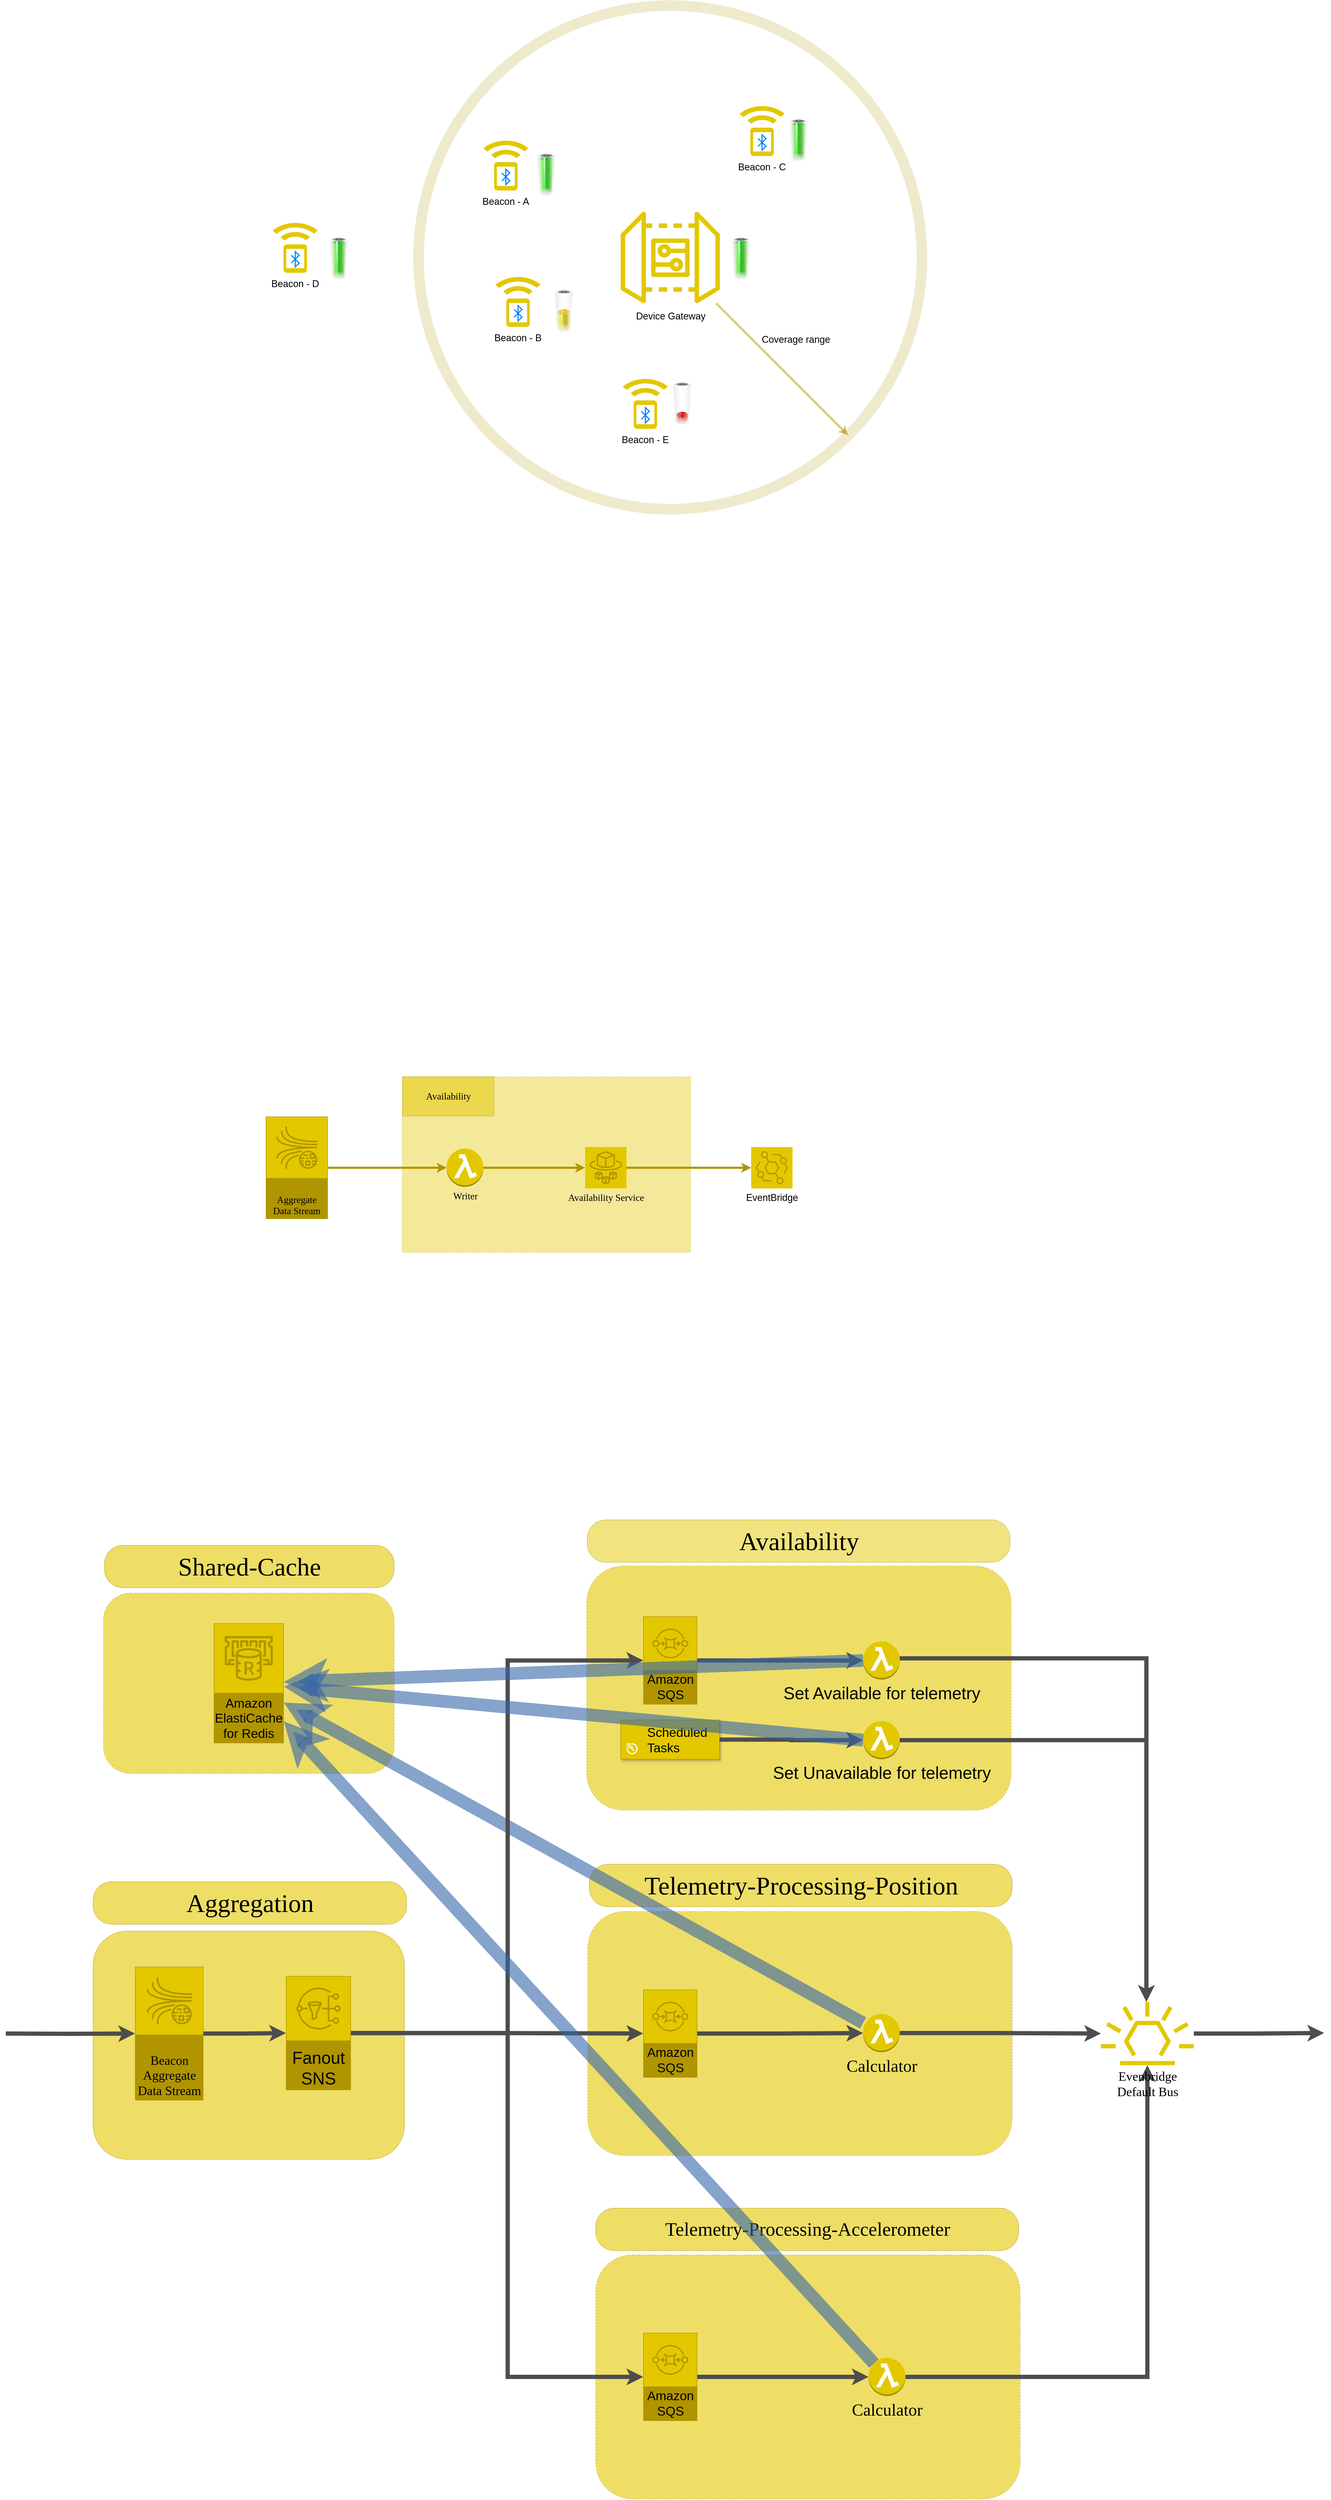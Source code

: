 <mxfile version="21.2.8" type="device">
  <diagram name="Page-1" id="3amLKMiNIkerllaun4_X">
    <mxGraphModel dx="4024" dy="6776" grid="0" gridSize="10" guides="1" tooltips="1" connect="1" arrows="1" fold="1" page="0" pageScale="1" pageWidth="827" pageHeight="1169" math="0" shadow="0">
      <root>
        <mxCell id="0" />
        <mxCell id="1" parent="0" />
        <mxCell id="H6MUFZ5RtAEz5xBZW3GO-19" value="" style="ellipse;whiteSpace=wrap;html=1;aspect=fixed;fillColor=none;strokeWidth=20;opacity=20;fontColor=#000000;strokeColor=#B09500;" parent="1" vertex="1">
          <mxGeometry x="2016" y="-2937.5" width="949" height="949" as="geometry" />
        </mxCell>
        <mxCell id="8Q4rBxFAuIVXhYAT0IOr-50" value="" style="whiteSpace=wrap;html=1;dashed=1;opacity=60;fontSize=24;fontFamily=Verdana;labelBackgroundColor=none;fontStyle=0;fillColor=#e3c800;strokeColor=#B09500;rounded=1;fontColor=#000000;" parent="1" vertex="1">
          <mxGeometry x="2350" y="1301.005" width="800" height="460" as="geometry" />
        </mxCell>
        <mxCell id="8Q4rBxFAuIVXhYAT0IOr-58" value="" style="group" parent="1" vertex="1" connectable="0">
          <mxGeometry x="1422" y="-36" width="548" height="430" as="geometry" />
        </mxCell>
        <mxCell id="8Q4rBxFAuIVXhYAT0IOr-3" value="" style="whiteSpace=wrap;html=1;dashed=1;fillColor=#e3c800;opacity=60;fontSize=24;fontFamily=Verdana;labelBackgroundColor=none;strokeColor=#B09500;fontStyle=0;rounded=1;fontColor=#000000;" parent="8Q4rBxFAuIVXhYAT0IOr-58" vertex="1">
          <mxGeometry y="90" width="548" height="340" as="geometry" />
        </mxCell>
        <mxCell id="8Q4rBxFAuIVXhYAT0IOr-4" value="Amazon ElastiCache for Redis" style="outlineConnect=0;strokeColor=#B09500;fillColor=#e3c800;dashed=0;verticalLabelPosition=middle;verticalAlign=bottom;align=center;html=1;whiteSpace=wrap;fontSize=24;fontStyle=0;spacing=3;shape=mxgraph.aws4.productIcon;prIcon=mxgraph.aws4.elasticache_for_redis;rounded=1;fontColor=#000000;" parent="8Q4rBxFAuIVXhYAT0IOr-58" vertex="1">
          <mxGeometry x="208" y="147" width="132" height="226" as="geometry" />
        </mxCell>
        <mxCell id="8Q4rBxFAuIVXhYAT0IOr-6" value="Shared-Cache" style="text;html=1;fontSize=48;fontStyle=0;verticalAlign=middle;align=center;labelBackgroundColor=none;opacity=60;fontFamily=Verdana;rounded=1;arcSize=44;fillColor=#e3c800;fontColor=#000000;strokeColor=#B09500;" parent="8Q4rBxFAuIVXhYAT0IOr-58" vertex="1">
          <mxGeometry x="2" width="546" height="80" as="geometry" />
        </mxCell>
        <mxCell id="8Q4rBxFAuIVXhYAT0IOr-9" value="" style="whiteSpace=wrap;html=1;dashed=1;opacity=60;fontSize=24;fontFamily=Verdana;labelBackgroundColor=none;fontStyle=0;fillColor=#e3c800;strokeColor=#B09500;rounded=1;fontColor=#000000;container=0;" parent="1" vertex="1">
          <mxGeometry x="2333" y="3.005" width="800" height="460" as="geometry" />
        </mxCell>
        <mxCell id="8Q4rBxFAuIVXhYAT0IOr-10" value="Availability" style="text;html=1;fontSize=48;fontStyle=0;verticalAlign=middle;align=center;labelBackgroundColor=none;opacity=50;fontFamily=Verdana;rounded=1;arcSize=44;fillColor=#e3c800;fontColor=#000000;strokeColor=#B09500;container=0;" parent="1" vertex="1">
          <mxGeometry x="2334" y="-83.995" width="797" height="80" as="geometry" />
        </mxCell>
        <mxCell id="8Q4rBxFAuIVXhYAT0IOr-43" value="" style="whiteSpace=wrap;html=1;dashed=1;opacity=60;fontSize=24;fontFamily=Verdana;labelBackgroundColor=none;fontStyle=0;fillColor=#e3c800;strokeColor=#B09500;rounded=1;fontColor=#000000;container=0;" parent="1" vertex="1">
          <mxGeometry x="2335" y="654.005" width="800" height="460" as="geometry" />
        </mxCell>
        <mxCell id="8Q4rBxFAuIVXhYAT0IOr-45" value="Telemetry-Processing-Position" style="text;html=1;fontSize=48;fontStyle=0;verticalAlign=middle;align=center;labelBackgroundColor=none;opacity=60;fontFamily=Verdana;rounded=1;arcSize=44;fillColor=#e3c800;fontColor=#000000;strokeColor=#B09500;container=0;" parent="1" vertex="1">
          <mxGeometry x="2338" y="565.005" width="797" height="80" as="geometry" />
        </mxCell>
        <mxCell id="8Q4rBxFAuIVXhYAT0IOr-49" value="" style="rounded=1;whiteSpace=wrap;html=1;fillColor=#e3c800;fontColor=#000000;strokeColor=#B09500;opacity=60;container=0;" parent="1" vertex="1">
          <mxGeometry x="1402.5" y="691.0" width="587" height="430" as="geometry" />
        </mxCell>
        <mxCell id="8Q4rBxFAuIVXhYAT0IOr-51" value="Aggregation" style="text;html=1;fontSize=48;fontStyle=0;verticalAlign=middle;align=center;labelBackgroundColor=none;opacity=60;fontFamily=Verdana;rounded=1;arcSize=44;fillColor=#e3c800;fontColor=#000000;strokeColor=#B09500;container=0;" parent="1" vertex="1">
          <mxGeometry x="1402.5" y="598" width="591" height="80" as="geometry" />
        </mxCell>
        <mxCell id="8Q4rBxFAuIVXhYAT0IOr-39" value="Telemetry-Processing-Accelerometer" style="text;html=1;fontSize=36;fontStyle=0;verticalAlign=middle;align=center;labelBackgroundColor=none;opacity=60;fontFamily=Verdana;rounded=1;arcSize=44;fillColor=#e3c800;fontColor=#000000;strokeColor=#B09500;" parent="1" vertex="1">
          <mxGeometry x="2350" y="1213.005" width="797" height="80" as="geometry" />
        </mxCell>
        <mxCell id="8Q4rBxFAuIVXhYAT0IOr-59" style="edgeStyle=orthogonalEdgeStyle;rounded=0;orthogonalLoop=1;jettySize=auto;html=1;fontSize=36;strokeColor=#4D4D4D;strokeWidth=8;" parent="1" source="8Q4rBxFAuIVXhYAT0IOr-44" target="8Q4rBxFAuIVXhYAT0IOr-17" edge="1">
          <mxGeometry relative="1" as="geometry" />
        </mxCell>
        <mxCell id="8Q4rBxFAuIVXhYAT0IOr-60" style="edgeStyle=orthogonalEdgeStyle;rounded=0;orthogonalLoop=1;jettySize=auto;html=1;fontSize=36;strokeColor=#4D4D4D;strokeWidth=8;" parent="1" source="8Q4rBxFAuIVXhYAT0IOr-37" target="8Q4rBxFAuIVXhYAT0IOr-17" edge="1">
          <mxGeometry relative="1" as="geometry" />
        </mxCell>
        <mxCell id="8Q4rBxFAuIVXhYAT0IOr-18" style="edgeStyle=orthogonalEdgeStyle;shape=connector;rounded=0;orthogonalLoop=1;jettySize=auto;html=1;labelBackgroundColor=default;fontFamily=Helvetica;fontSize=24;fontColor=#FFFFFF;startArrow=none;startFill=0;endArrow=classic;endFill=1;strokeColor=#4D4D4D;strokeWidth=8;fillColor=#e3c800;fontStyle=0" parent="1" source="8Q4rBxFAuIVXhYAT0IOr-12" target="8Q4rBxFAuIVXhYAT0IOr-17" edge="1">
          <mxGeometry relative="1" as="geometry">
            <Array as="points">
              <mxPoint x="3388" y="177" />
            </Array>
          </mxGeometry>
        </mxCell>
        <mxCell id="8Q4rBxFAuIVXhYAT0IOr-19" style="edgeStyle=orthogonalEdgeStyle;shape=connector;rounded=0;orthogonalLoop=1;jettySize=auto;html=1;labelBackgroundColor=default;fontFamily=Helvetica;fontSize=24;fontColor=#FFFFFF;startArrow=none;startFill=0;endArrow=classic;endFill=1;strokeColor=#4D4D4D;strokeWidth=8;fillColor=#e3c800;fontStyle=0" parent="1" source="8Q4rBxFAuIVXhYAT0IOr-15" target="8Q4rBxFAuIVXhYAT0IOr-17" edge="1">
          <mxGeometry relative="1" as="geometry">
            <Array as="points">
              <mxPoint x="3388" y="331" />
            </Array>
          </mxGeometry>
        </mxCell>
        <mxCell id="8Q4rBxFAuIVXhYAT0IOr-62" style="edgeStyle=orthogonalEdgeStyle;rounded=0;orthogonalLoop=1;jettySize=auto;html=1;fontSize=36;strokeColor=#4D4D4D;strokeWidth=8;" parent="1" source="8Q4rBxFAuIVXhYAT0IOr-1" target="8Q4rBxFAuIVXhYAT0IOr-47" edge="1">
          <mxGeometry relative="1" as="geometry" />
        </mxCell>
        <mxCell id="8Q4rBxFAuIVXhYAT0IOr-12" value="Set Available for telemetry" style="outlineConnect=0;dashed=0;verticalLabelPosition=bottom;verticalAlign=top;align=center;html=1;shape=mxgraph.aws3.lambda_function;fillColor=#e3c800;strokeColor=#B09500;fontColor=#000000;fontSize=32;fontStyle=0;rounded=0;container=0;" parent="1" vertex="1">
          <mxGeometry x="2854" y="145.005" width="69" height="72" as="geometry" />
        </mxCell>
        <mxCell id="8Q4rBxFAuIVXhYAT0IOr-13" value="" style="strokeColor=#B09500;shadow=1;strokeWidth=1;absoluteArcSize=1;arcSize=2;fillColor=#e3c800;fontColor=#000000;fontSize=24;fontStyle=0;container=0;" parent="1" vertex="1">
          <mxGeometry x="2397.5" y="293.125" width="186" height="74" as="geometry" />
        </mxCell>
        <mxCell id="8Q4rBxFAuIVXhYAT0IOr-15" value="Set Unavailable for telemetry" style="outlineConnect=0;dashed=0;verticalLabelPosition=bottom;verticalAlign=top;align=center;html=1;shape=mxgraph.aws3.lambda_function;fillColor=#e3c800;strokeColor=#B09500;fontColor=#000000;fontSize=32;fontStyle=0;rounded=0;container=0;" parent="1" vertex="1">
          <mxGeometry x="2854" y="295.125" width="69" height="72" as="geometry" />
        </mxCell>
        <mxCell id="8Q4rBxFAuIVXhYAT0IOr-16" style="edgeStyle=orthogonalEdgeStyle;html=1;labelBackgroundColor=#114B5F;strokeColor=#4D4D4D;fontColor=#FFFFFF;strokeWidth=8;rounded=0;fontSize=24;fontStyle=0;fillColor=#e3c800;" parent="1" source="8Q4rBxFAuIVXhYAT0IOr-13" target="8Q4rBxFAuIVXhYAT0IOr-15" edge="1">
          <mxGeometry relative="1" as="geometry" />
        </mxCell>
        <mxCell id="8Q4rBxFAuIVXhYAT0IOr-28" style="edgeStyle=orthogonalEdgeStyle;shape=connector;rounded=0;orthogonalLoop=1;jettySize=auto;html=1;labelBackgroundColor=default;fontFamily=Helvetica;fontSize=24;fontColor=#FFFFFF;startArrow=none;startFill=0;endArrow=classic;endFill=1;strokeColor=#4D4D4D;strokeWidth=8;fillColor=#e3c800;" parent="1" source="8Q4rBxFAuIVXhYAT0IOr-29" target="8Q4rBxFAuIVXhYAT0IOr-12" edge="1">
          <mxGeometry relative="1" as="geometry" />
        </mxCell>
        <mxCell id="8Q4rBxFAuIVXhYAT0IOr-29" value="Amazon SQS" style="outlineConnect=0;dashed=0;verticalLabelPosition=middle;verticalAlign=bottom;align=center;html=1;whiteSpace=wrap;fontSize=24;fontStyle=0;spacing=3;shape=mxgraph.aws4.productIcon;prIcon=mxgraph.aws4.sqs;fillColor=#e3c800;strokeColor=#B09500;rounded=0;fontColor=#000000;container=0;" parent="1" vertex="1">
          <mxGeometry x="2439.5" y="98.005" width="102" height="166" as="geometry" />
        </mxCell>
        <mxCell id="8Q4rBxFAuIVXhYAT0IOr-14" value="Scheduled&#xa;Tasks" style="dashed=0;connectable=0;html=1;fillColor=#e3c800;strokeColor=#B09500;shape=mxgraph.gcp2.scheduled_tasks;part=1;labelPosition=right;verticalLabelPosition=middle;align=left;verticalAlign=middle;spacingLeft=5;fontSize=24;fontColor=#000000;fontStyle=0;container=0;" parent="1" vertex="1">
          <mxGeometry x="2402.5" y="331.25" width="32" height="32" as="geometry">
            <mxPoint x="5" y="-16" as="offset" />
          </mxGeometry>
        </mxCell>
        <mxCell id="8Q4rBxFAuIVXhYAT0IOr-65" style="rounded=0;orthogonalLoop=1;jettySize=auto;html=1;strokeColor=#3666ab;strokeWidth=24;fontSize=48;fillColor=#dae8fc;opacity=60;" parent="1" source="8Q4rBxFAuIVXhYAT0IOr-44" target="8Q4rBxFAuIVXhYAT0IOr-4" edge="1">
          <mxGeometry relative="1" as="geometry" />
        </mxCell>
        <mxCell id="8Q4rBxFAuIVXhYAT0IOr-44" value="Calculator" style="outlineConnect=0;dashed=0;verticalLabelPosition=bottom;verticalAlign=top;align=center;html=1;shape=mxgraph.aws3.lambda_function;fontSize=32;fontFamily=Verdana;labelBackgroundColor=none;fontStyle=0;fillColor=#e3c800;strokeColor=#B09500;rounded=0;fontColor=#000000;container=0;" parent="1" vertex="1">
          <mxGeometry x="2854" y="847.135" width="69" height="72" as="geometry" />
        </mxCell>
        <mxCell id="8Q4rBxFAuIVXhYAT0IOr-47" value="Amazon SQS" style="outlineConnect=0;dashed=0;verticalLabelPosition=middle;verticalAlign=bottom;align=center;html=1;whiteSpace=wrap;fontSize=24;fontStyle=0;spacing=3;shape=mxgraph.aws4.productIcon;prIcon=mxgraph.aws4.sqs;fillColor=#e3c800;strokeColor=#B09500;rounded=0;fontColor=#000000;container=0;" parent="1" vertex="1">
          <mxGeometry x="2439.5" y="801.005" width="102" height="166" as="geometry" />
        </mxCell>
        <mxCell id="8Q4rBxFAuIVXhYAT0IOr-46" style="edgeStyle=orthogonalEdgeStyle;shape=connector;rounded=0;orthogonalLoop=1;jettySize=auto;html=1;labelBackgroundColor=default;fontFamily=Helvetica;fontSize=24;fontColor=#FFFFFF;startArrow=none;startFill=0;endArrow=classic;endFill=1;strokeColor=#4D4D4D;strokeWidth=8;fillColor=#e3c800;" parent="1" source="8Q4rBxFAuIVXhYAT0IOr-47" target="8Q4rBxFAuIVXhYAT0IOr-44" edge="1">
          <mxGeometry relative="1" as="geometry" />
        </mxCell>
        <mxCell id="8Q4rBxFAuIVXhYAT0IOr-36" value="Amazon SQS" style="outlineConnect=0;dashed=0;verticalLabelPosition=middle;verticalAlign=bottom;align=center;html=1;whiteSpace=wrap;fontSize=24;fontStyle=0;spacing=3;shape=mxgraph.aws4.productIcon;prIcon=mxgraph.aws4.sqs;fillColor=#e3c800;strokeColor=#B09500;rounded=0;fontColor=#000000;" parent="1" vertex="1">
          <mxGeometry x="2439.5" y="1448.005" width="102" height="166" as="geometry" />
        </mxCell>
        <mxCell id="8Q4rBxFAuIVXhYAT0IOr-37" value="Calculator" style="outlineConnect=0;dashed=0;verticalLabelPosition=bottom;verticalAlign=top;align=center;html=1;shape=mxgraph.aws3.lambda_function;fontSize=32;fontFamily=Verdana;labelBackgroundColor=none;fontStyle=0;fillColor=#e3c800;strokeColor=#B09500;rounded=0;fontColor=#000000;" parent="1" vertex="1">
          <mxGeometry x="2864.25" y="1495.005" width="69.5" height="72" as="geometry" />
        </mxCell>
        <mxCell id="8Q4rBxFAuIVXhYAT0IOr-38" value="" style="edgeStyle=orthogonalEdgeStyle;rounded=0;orthogonalLoop=1;jettySize=auto;html=1;fontSize=24;strokeWidth=8;fillColor=#e3c800;strokeColor=#4D4D4D;fontColor=#FFFFFF;fontStyle=0" parent="1" source="8Q4rBxFAuIVXhYAT0IOr-36" target="8Q4rBxFAuIVXhYAT0IOr-37" edge="1">
          <mxGeometry relative="1" as="geometry" />
        </mxCell>
        <mxCell id="8Q4rBxFAuIVXhYAT0IOr-63" style="edgeStyle=orthogonalEdgeStyle;rounded=0;orthogonalLoop=1;jettySize=auto;html=1;fontSize=36;strokeColor=#4D4D4D;strokeWidth=8;" parent="1" source="8Q4rBxFAuIVXhYAT0IOr-1" target="8Q4rBxFAuIVXhYAT0IOr-29" edge="1">
          <mxGeometry relative="1" as="geometry">
            <Array as="points">
              <mxPoint x="2184" y="884" />
              <mxPoint x="2184" y="181" />
            </Array>
          </mxGeometry>
        </mxCell>
        <mxCell id="8Q4rBxFAuIVXhYAT0IOr-64" style="edgeStyle=orthogonalEdgeStyle;rounded=0;orthogonalLoop=1;jettySize=auto;html=1;fontSize=36;strokeColor=#4D4D4D;strokeWidth=8;" parent="1" source="8Q4rBxFAuIVXhYAT0IOr-1" target="8Q4rBxFAuIVXhYAT0IOr-36" edge="1">
          <mxGeometry relative="1" as="geometry">
            <Array as="points">
              <mxPoint x="2184" y="884" />
              <mxPoint x="2184" y="1531" />
            </Array>
          </mxGeometry>
        </mxCell>
        <mxCell id="8Q4rBxFAuIVXhYAT0IOr-1" value="Fanout SNS" style="outlineConnect=0;dashed=0;verticalLabelPosition=middle;verticalAlign=bottom;align=center;html=1;whiteSpace=wrap;fontSize=32;fontStyle=0;spacing=3;shape=mxgraph.aws4.productIcon;prIcon=mxgraph.aws4.sns;fillColor=#e3c800;strokeColor=#B09500;rounded=0;fontColor=#000000;container=0;" parent="1" vertex="1">
          <mxGeometry x="1766" y="775.63" width="122.5" height="215" as="geometry" />
        </mxCell>
        <mxCell id="8Q4rBxFAuIVXhYAT0IOr-52" style="edgeStyle=orthogonalEdgeStyle;rounded=0;orthogonalLoop=1;jettySize=auto;html=1;strokeColor=#4D4D4D;strokeWidth=8;" parent="1" source="8Q4rBxFAuIVXhYAT0IOr-48" target="8Q4rBxFAuIVXhYAT0IOr-1" edge="1">
          <mxGeometry relative="1" as="geometry" />
        </mxCell>
        <mxCell id="8Q4rBxFAuIVXhYAT0IOr-48" value="&lt;br style=&quot;font-size: 24px;&quot;&gt;Beacon&lt;br style=&quot;font-size: 24px;&quot;&gt;Aggregate Data Stream" style="outlineConnect=0;fillColor=#e3c800;dashed=0;verticalLabelPosition=middle;verticalAlign=bottom;align=center;html=1;whiteSpace=wrap;fontSize=24;fontStyle=0;spacing=3;shape=mxgraph.aws4.productIcon;prIcon=mxgraph.aws4.kinesis_data_streams;fontFamily=Verdana;labelBackgroundColor=none;strokeColor=#B09500;fontColor=#000000;rounded=0;container=0;" parent="1" vertex="1">
          <mxGeometry x="1481.5" y="758.0" width="129" height="252" as="geometry" />
        </mxCell>
        <mxCell id="8Q4rBxFAuIVXhYAT0IOr-17" value="&lt;span style=&quot;font-size: 24px;&quot;&gt;Evenbridge&lt;br style=&quot;font-size: 24px;&quot;&gt;Default Bus&lt;br style=&quot;font-size: 24px;&quot;&gt;&lt;/span&gt;" style="sketch=0;outlineConnect=0;fontColor=#000000;fillColor=#e3c800;strokeColor=#B09500;dashed=0;verticalLabelPosition=bottom;verticalAlign=top;align=center;html=1;fontSize=24;fontStyle=0;aspect=fixed;pointerEvents=1;shape=mxgraph.aws4.eventbridge_default_event_bus_resource;rounded=1;fontFamily=Verdana;gradientDirection=north;container=0;" parent="1" vertex="1">
          <mxGeometry x="3302" y="824.33" width="175.67" height="119.36" as="geometry" />
        </mxCell>
        <mxCell id="8Q4rBxFAuIVXhYAT0IOr-66" style="rounded=0;orthogonalLoop=1;jettySize=auto;html=1;strokeColor=#3666ab;strokeWidth=24;fontSize=48;fillColor=#dae8fc;opacity=60;exitX=0;exitY=0.5;exitDx=0;exitDy=0;exitPerimeter=0;" parent="1" source="8Q4rBxFAuIVXhYAT0IOr-12" target="8Q4rBxFAuIVXhYAT0IOr-4" edge="1">
          <mxGeometry relative="1" as="geometry">
            <mxPoint x="2864" y="874.066" as="sourcePoint" />
            <mxPoint x="1772.0" y="270.48" as="targetPoint" />
          </mxGeometry>
        </mxCell>
        <mxCell id="8Q4rBxFAuIVXhYAT0IOr-67" style="rounded=0;orthogonalLoop=1;jettySize=auto;html=1;strokeColor=#3666ab;strokeWidth=24;fontSize=48;fillColor=#dae8fc;opacity=60;exitX=0;exitY=0.5;exitDx=0;exitDy=0;exitPerimeter=0;" parent="1" source="8Q4rBxFAuIVXhYAT0IOr-15" target="8Q4rBxFAuIVXhYAT0IOr-4" edge="1">
          <mxGeometry relative="1" as="geometry">
            <mxPoint x="2864" y="191.005" as="sourcePoint" />
            <mxPoint x="1782.0" y="280.48" as="targetPoint" />
          </mxGeometry>
        </mxCell>
        <mxCell id="8Q4rBxFAuIVXhYAT0IOr-68" style="rounded=0;orthogonalLoop=1;jettySize=auto;html=1;strokeColor=#3666ab;strokeWidth=24;fontSize=48;fillColor=#dae8fc;opacity=60;exitX=0.145;exitY=0.145;exitDx=0;exitDy=0;exitPerimeter=0;" parent="1" source="8Q4rBxFAuIVXhYAT0IOr-37" target="8Q4rBxFAuIVXhYAT0IOr-4" edge="1">
          <mxGeometry relative="1" as="geometry">
            <mxPoint x="2864" y="874.066" as="sourcePoint" />
            <mxPoint x="1772.0" y="270.48" as="targetPoint" />
          </mxGeometry>
        </mxCell>
        <mxCell id="8Q4rBxFAuIVXhYAT0IOr-69" style="edgeStyle=orthogonalEdgeStyle;rounded=0;orthogonalLoop=1;jettySize=auto;html=1;strokeColor=#4D4D4D;strokeWidth=8;" parent="1" target="8Q4rBxFAuIVXhYAT0IOr-48" edge="1">
          <mxGeometry relative="1" as="geometry">
            <mxPoint x="1238" y="884" as="sourcePoint" />
            <mxPoint x="1776" y="893.143" as="targetPoint" />
          </mxGeometry>
        </mxCell>
        <mxCell id="8Q4rBxFAuIVXhYAT0IOr-70" style="edgeStyle=orthogonalEdgeStyle;rounded=0;orthogonalLoop=1;jettySize=auto;html=1;strokeColor=#4D4D4D;strokeWidth=8;" parent="1" source="8Q4rBxFAuIVXhYAT0IOr-17" edge="1">
          <mxGeometry relative="1" as="geometry">
            <mxPoint x="3490" y="882.55" as="sourcePoint" />
            <mxPoint x="3723" y="883" as="targetPoint" />
          </mxGeometry>
        </mxCell>
        <mxCell id="H6MUFZ5RtAEz5xBZW3GO-1" value="" style="whiteSpace=wrap;html=1;dashed=1;fillColor=#e3c800;opacity=40;fontSize=18;fontFamily=Verdana;labelBackgroundColor=none;strokeColor=#B09500;fontStyle=0;fontColor=#000000;" parent="1" vertex="1">
          <mxGeometry x="1985" y="-919" width="544" height="331" as="geometry" />
        </mxCell>
        <mxCell id="H6MUFZ5RtAEz5xBZW3GO-2" style="edgeStyle=orthogonalEdgeStyle;rounded=0;orthogonalLoop=1;jettySize=auto;html=1;strokeWidth=4;strokeColor=#B09500;fillColor=#e3c800;" parent="1" source="H6MUFZ5RtAEz5xBZW3GO-3" target="H6MUFZ5RtAEz5xBZW3GO-6" edge="1">
          <mxGeometry relative="1" as="geometry" />
        </mxCell>
        <mxCell id="H6MUFZ5RtAEz5xBZW3GO-3" value="Aggregate Data Stream" style="outlineConnect=0;fillColor=#e3c800;dashed=0;verticalLabelPosition=middle;verticalAlign=bottom;align=center;html=1;whiteSpace=wrap;fontSize=18;fontStyle=0;spacing=3;shape=mxgraph.aws4.productIcon;prIcon=mxgraph.aws4.kinesis_data_streams;fontFamily=Verdana;labelBackgroundColor=none;strokeColor=#B09500;fontColor=#000000;" parent="1" vertex="1">
          <mxGeometry x="1728" y="-844" width="117" height="193" as="geometry" />
        </mxCell>
        <mxCell id="H6MUFZ5RtAEz5xBZW3GO-4" value="Availability" style="text;fillColor=#e3c800;html=1;fontSize=18;fontStyle=0;verticalAlign=middle;align=center;labelBackgroundColor=none;opacity=50;fontFamily=Verdana;strokeColor=#B09500;fontColor=#000000;" parent="1" vertex="1">
          <mxGeometry x="1986" y="-919" width="172" height="74" as="geometry" />
        </mxCell>
        <mxCell id="H6MUFZ5RtAEz5xBZW3GO-5" style="edgeStyle=orthogonalEdgeStyle;rounded=0;orthogonalLoop=1;jettySize=auto;html=1;labelBackgroundColor=none;startArrow=none;startFill=0;fontFamily=Verdana;fontSize=18;fillColor=#e3c800;fontColor=#CCCCCC;strokeColor=#B09500;strokeWidth=4;" parent="1" source="H6MUFZ5RtAEz5xBZW3GO-6" target="H6MUFZ5RtAEz5xBZW3GO-8" edge="1">
          <mxGeometry relative="1" as="geometry">
            <mxPoint x="2328" y="-746.857" as="targetPoint" />
          </mxGeometry>
        </mxCell>
        <mxCell id="H6MUFZ5RtAEz5xBZW3GO-6" value="Writer" style="outlineConnect=0;dashed=0;verticalLabelPosition=bottom;verticalAlign=top;align=center;html=1;shape=mxgraph.aws3.lambda_function;fillColor=#e3c800;fontSize=18;fontFamily=Verdana;labelBackgroundColor=none;strokeColor=#B09500;fontStyle=0;labelBorderColor=none;shadow=0;fontColor=#000000;" parent="1" vertex="1">
          <mxGeometry x="2069" y="-783.5" width="69" height="72" as="geometry" />
        </mxCell>
        <mxCell id="H6MUFZ5RtAEz5xBZW3GO-7" style="edgeStyle=orthogonalEdgeStyle;rounded=0;orthogonalLoop=1;jettySize=auto;html=1;strokeWidth=4;strokeColor=#B09500;fillColor=#e3c800;" parent="1" source="H6MUFZ5RtAEz5xBZW3GO-8" target="H6MUFZ5RtAEz5xBZW3GO-9" edge="1">
          <mxGeometry relative="1" as="geometry" />
        </mxCell>
        <mxCell id="H6MUFZ5RtAEz5xBZW3GO-8" value="Availability Service" style="outlineConnect=0;gradientDirection=north;fillColor=#e3c800;dashed=0;verticalLabelPosition=bottom;verticalAlign=top;align=center;html=1;fontSize=18;fontStyle=0;aspect=fixed;shape=mxgraph.aws4.resourceIcon;resIcon=mxgraph.aws4.fargate;fontFamily=Verdana;labelBackgroundColor=none;strokeColor=#B09500;fontColor=#000000;" parent="1" vertex="1">
          <mxGeometry x="2330" y="-786.5" width="78" height="78" as="geometry" />
        </mxCell>
        <mxCell id="H6MUFZ5RtAEz5xBZW3GO-9" value="&lt;font style=&quot;font-size: 18px;&quot;&gt;EventBridge&lt;/font&gt;" style="sketch=0;points=[[0,0,0],[0.25,0,0],[0.5,0,0],[0.75,0,0],[1,0,0],[0,1,0],[0.25,1,0],[0.5,1,0],[0.75,1,0],[1,1,0],[0,0.25,0],[0,0.5,0],[0,0.75,0],[1,0.25,0],[1,0.5,0],[1,0.75,0]];outlineConnect=0;fontColor=#000000;gradientDirection=north;fillColor=#e3c800;strokeColor=#B09500;dashed=0;verticalLabelPosition=bottom;verticalAlign=top;align=center;html=1;fontSize=12;fontStyle=0;aspect=fixed;shape=mxgraph.aws4.resourceIcon;resIcon=mxgraph.aws4.eventbridge;" parent="1" vertex="1">
          <mxGeometry x="2643" y="-786.5" width="78" height="78" as="geometry" />
        </mxCell>
        <mxCell id="H6MUFZ5RtAEz5xBZW3GO-20" value="Device Gateway" style="sketch=0;outlineConnect=0;fontColor=#000000;fillColor=#e3c800;strokeColor=#B09500;dashed=0;verticalLabelPosition=bottom;verticalAlign=top;align=center;html=1;fontSize=18;fontStyle=0;aspect=fixed;pointerEvents=1;shape=mxgraph.aws4.iot_device_gateway;" parent="1" vertex="1">
          <mxGeometry x="2397" y="-2556.5" width="187" height="187" as="geometry" />
        </mxCell>
        <mxCell id="H6MUFZ5RtAEz5xBZW3GO-30" value="" style="endArrow=classic;html=1;rounded=0;entryX=1;entryY=1;entryDx=0;entryDy=0;fillColor=#e3c800;strokeColor=#B09500;strokeWidth=4;opacity=50;" parent="1" source="H6MUFZ5RtAEz5xBZW3GO-20" target="H6MUFZ5RtAEz5xBZW3GO-19" edge="1">
          <mxGeometry width="50" height="50" relative="1" as="geometry">
            <mxPoint x="2296" y="-2351" as="sourcePoint" />
            <mxPoint x="2346" y="-2401" as="targetPoint" />
          </mxGeometry>
        </mxCell>
        <mxCell id="H6MUFZ5RtAEz5xBZW3GO-31" value="&lt;font color=&quot;#000000&quot; style=&quot;font-size: 18px;&quot;&gt;Coverage range&lt;/font&gt;" style="edgeLabel;html=1;align=center;verticalAlign=middle;resizable=0;points=[];labelBackgroundColor=none;" parent="H6MUFZ5RtAEz5xBZW3GO-30" vertex="1" connectable="0">
          <mxGeometry x="-0.221" y="-5" relative="1" as="geometry">
            <mxPoint x="57" y="-32" as="offset" />
          </mxGeometry>
        </mxCell>
        <mxCell id="H6MUFZ5RtAEz5xBZW3GO-38" value="" style="group" parent="1" vertex="1" connectable="0">
          <mxGeometry x="2128" y="-2683" width="169" height="130" as="geometry" />
        </mxCell>
        <mxCell id="H6MUFZ5RtAEz5xBZW3GO-18" value="" style="group" parent="H6MUFZ5RtAEz5xBZW3GO-38" vertex="1" connectable="0">
          <mxGeometry x="10" width="159" height="105" as="geometry" />
        </mxCell>
        <mxCell id="H6MUFZ5RtAEz5xBZW3GO-15" value="" style="sketch=0;dashed=0;connectable=0;html=1;fillColor=#e3c800;strokeColor=#B09500;shape=mxgraph.gcp2.beacon;part=1;fontColor=#000000;gradientColor=none;" parent="H6MUFZ5RtAEz5xBZW3GO-18" vertex="1">
          <mxGeometry width="85" height="94" as="geometry" />
        </mxCell>
        <mxCell id="H6MUFZ5RtAEz5xBZW3GO-17" value="" style="html=1;verticalLabelPosition=bottom;align=center;labelBackgroundColor=#ffffff;verticalAlign=top;strokeWidth=2;strokeColor=#0080F0;shadow=0;dashed=0;shape=mxgraph.ios7.icons.bluetooth;pointerEvents=1" parent="H6MUFZ5RtAEz5xBZW3GO-18" vertex="1">
          <mxGeometry x="35" y="54" width="15" height="28.8" as="geometry" />
        </mxCell>
        <mxCell id="H6MUFZ5RtAEz5xBZW3GO-63" value="" style="image;html=1;image=img/lib/clip_art/general/Battery_100_128x128.png" parent="H6MUFZ5RtAEz5xBZW3GO-18" vertex="1">
          <mxGeometry x="79" y="25" width="80" height="80" as="geometry" />
        </mxCell>
        <mxCell id="H6MUFZ5RtAEz5xBZW3GO-34" value="&lt;font color=&quot;#000000&quot;&gt;Beacon - A&lt;/font&gt;" style="text;html=1;strokeColor=none;fillColor=none;align=center;verticalAlign=middle;whiteSpace=wrap;rounded=0;fontSize=18;" parent="H6MUFZ5RtAEz5xBZW3GO-38" vertex="1">
          <mxGeometry y="100" width="105" height="30" as="geometry" />
        </mxCell>
        <mxCell id="H6MUFZ5RtAEz5xBZW3GO-41" value="" style="group" parent="1" vertex="1" connectable="0">
          <mxGeometry x="2151" y="-2426" width="179" height="130" as="geometry" />
        </mxCell>
        <mxCell id="H6MUFZ5RtAEz5xBZW3GO-42" value="" style="group" parent="H6MUFZ5RtAEz5xBZW3GO-41" vertex="1" connectable="0">
          <mxGeometry x="10" width="85" height="94" as="geometry" />
        </mxCell>
        <mxCell id="H6MUFZ5RtAEz5xBZW3GO-43" value="" style="sketch=0;dashed=0;connectable=0;html=1;fillColor=#e3c800;strokeColor=#B09500;shape=mxgraph.gcp2.beacon;part=1;fontColor=#000000;gradientColor=none;" parent="H6MUFZ5RtAEz5xBZW3GO-42" vertex="1">
          <mxGeometry width="85" height="94" as="geometry" />
        </mxCell>
        <mxCell id="H6MUFZ5RtAEz5xBZW3GO-44" value="" style="html=1;verticalLabelPosition=bottom;align=center;labelBackgroundColor=#ffffff;verticalAlign=top;strokeWidth=2;strokeColor=#0080F0;shadow=0;dashed=0;shape=mxgraph.ios7.icons.bluetooth;pointerEvents=1" parent="H6MUFZ5RtAEz5xBZW3GO-42" vertex="1">
          <mxGeometry x="35" y="54" width="15" height="28.8" as="geometry" />
        </mxCell>
        <mxCell id="H6MUFZ5RtAEz5xBZW3GO-45" value="&lt;font color=&quot;#000000&quot;&gt;Beacon - B&lt;/font&gt;" style="text;html=1;strokeColor=none;fillColor=none;align=center;verticalAlign=middle;whiteSpace=wrap;rounded=0;fontSize=18;" parent="H6MUFZ5RtAEz5xBZW3GO-41" vertex="1">
          <mxGeometry y="100" width="105" height="30" as="geometry" />
        </mxCell>
        <mxCell id="H6MUFZ5RtAEz5xBZW3GO-65" value="" style="image;html=1;image=img/lib/clip_art/general/Battery_50_128x128.png" parent="H6MUFZ5RtAEz5xBZW3GO-41" vertex="1">
          <mxGeometry x="99" y="25" width="80" height="80" as="geometry" />
        </mxCell>
        <mxCell id="H6MUFZ5RtAEz5xBZW3GO-46" value="" style="group" parent="1" vertex="1" connectable="0">
          <mxGeometry x="2611" y="-2748" width="105" height="130" as="geometry" />
        </mxCell>
        <mxCell id="H6MUFZ5RtAEz5xBZW3GO-47" value="" style="group" parent="H6MUFZ5RtAEz5xBZW3GO-46" vertex="1" connectable="0">
          <mxGeometry x="10" width="85" height="94" as="geometry" />
        </mxCell>
        <mxCell id="H6MUFZ5RtAEz5xBZW3GO-48" value="" style="sketch=0;dashed=0;connectable=0;html=1;fillColor=#e3c800;strokeColor=#B09500;shape=mxgraph.gcp2.beacon;part=1;fontColor=#000000;gradientColor=none;" parent="H6MUFZ5RtAEz5xBZW3GO-47" vertex="1">
          <mxGeometry width="85" height="94" as="geometry" />
        </mxCell>
        <mxCell id="H6MUFZ5RtAEz5xBZW3GO-49" value="" style="html=1;verticalLabelPosition=bottom;align=center;labelBackgroundColor=#ffffff;verticalAlign=top;strokeWidth=2;strokeColor=#0080F0;shadow=0;dashed=0;shape=mxgraph.ios7.icons.bluetooth;pointerEvents=1" parent="H6MUFZ5RtAEz5xBZW3GO-47" vertex="1">
          <mxGeometry x="35" y="54" width="15" height="28.8" as="geometry" />
        </mxCell>
        <mxCell id="H6MUFZ5RtAEz5xBZW3GO-50" value="&lt;font color=&quot;#000000&quot;&gt;Beacon - C&lt;/font&gt;" style="text;html=1;strokeColor=none;fillColor=none;align=center;verticalAlign=middle;whiteSpace=wrap;rounded=0;fontSize=18;" parent="H6MUFZ5RtAEz5xBZW3GO-46" vertex="1">
          <mxGeometry y="100" width="105" height="30" as="geometry" />
        </mxCell>
        <mxCell id="H6MUFZ5RtAEz5xBZW3GO-51" value="" style="group" parent="1" vertex="1" connectable="0">
          <mxGeometry x="1731" y="-2528" width="175" height="130" as="geometry" />
        </mxCell>
        <mxCell id="H6MUFZ5RtAEz5xBZW3GO-52" value="" style="group" parent="H6MUFZ5RtAEz5xBZW3GO-51" vertex="1" connectable="0">
          <mxGeometry x="10" width="165" height="108" as="geometry" />
        </mxCell>
        <mxCell id="H6MUFZ5RtAEz5xBZW3GO-53" value="" style="sketch=0;dashed=0;connectable=0;html=1;fillColor=#e3c800;strokeColor=#B09500;shape=mxgraph.gcp2.beacon;part=1;fontColor=#000000;gradientColor=none;" parent="H6MUFZ5RtAEz5xBZW3GO-52" vertex="1">
          <mxGeometry width="85" height="94" as="geometry" />
        </mxCell>
        <mxCell id="H6MUFZ5RtAEz5xBZW3GO-54" value="" style="html=1;verticalLabelPosition=bottom;align=center;labelBackgroundColor=#ffffff;verticalAlign=top;strokeWidth=2;strokeColor=#0080F0;shadow=0;dashed=0;shape=mxgraph.ios7.icons.bluetooth;pointerEvents=1" parent="H6MUFZ5RtAEz5xBZW3GO-52" vertex="1">
          <mxGeometry x="35" y="54" width="15" height="28.8" as="geometry" />
        </mxCell>
        <mxCell id="H6MUFZ5RtAEz5xBZW3GO-67" value="" style="image;html=1;image=img/lib/clip_art/general/Battery_100_128x128.png" parent="H6MUFZ5RtAEz5xBZW3GO-52" vertex="1">
          <mxGeometry x="85" y="28" width="80" height="80" as="geometry" />
        </mxCell>
        <mxCell id="H6MUFZ5RtAEz5xBZW3GO-55" value="&lt;font color=&quot;#000000&quot;&gt;Beacon - D&lt;/font&gt;" style="text;html=1;strokeColor=none;fillColor=none;align=center;verticalAlign=middle;whiteSpace=wrap;rounded=0;fontSize=18;" parent="H6MUFZ5RtAEz5xBZW3GO-51" vertex="1">
          <mxGeometry y="100" width="105" height="30" as="geometry" />
        </mxCell>
        <mxCell id="H6MUFZ5RtAEz5xBZW3GO-57" value="" style="group" parent="1" vertex="1" connectable="0">
          <mxGeometry x="2391" y="-2234" width="162" height="130" as="geometry" />
        </mxCell>
        <mxCell id="H6MUFZ5RtAEz5xBZW3GO-58" value="" style="group" parent="H6MUFZ5RtAEz5xBZW3GO-57" vertex="1" connectable="0">
          <mxGeometry x="10" width="152" height="94" as="geometry" />
        </mxCell>
        <mxCell id="H6MUFZ5RtAEz5xBZW3GO-59" value="" style="sketch=0;dashed=0;connectable=0;html=1;fillColor=#e3c800;strokeColor=#B09500;shape=mxgraph.gcp2.beacon;part=1;fontColor=#000000;gradientColor=none;" parent="H6MUFZ5RtAEz5xBZW3GO-58" vertex="1">
          <mxGeometry width="85" height="94" as="geometry" />
        </mxCell>
        <mxCell id="H6MUFZ5RtAEz5xBZW3GO-60" value="" style="html=1;verticalLabelPosition=bottom;align=center;labelBackgroundColor=#ffffff;verticalAlign=top;strokeWidth=2;strokeColor=#0080F0;shadow=0;dashed=0;shape=mxgraph.ios7.icons.bluetooth;pointerEvents=1" parent="H6MUFZ5RtAEz5xBZW3GO-58" vertex="1">
          <mxGeometry x="35" y="54" width="15" height="28.8" as="geometry" />
        </mxCell>
        <mxCell id="H6MUFZ5RtAEz5xBZW3GO-62" value="" style="image;html=1;image=img/lib/clip_art/general/Battery_0_128x128.png" parent="H6MUFZ5RtAEz5xBZW3GO-58" vertex="1">
          <mxGeometry x="72" y="7" width="80" height="80" as="geometry" />
        </mxCell>
        <mxCell id="H6MUFZ5RtAEz5xBZW3GO-61" value="&lt;font color=&quot;#000000&quot;&gt;Beacon - E&lt;/font&gt;" style="text;html=1;strokeColor=none;fillColor=none;align=center;verticalAlign=middle;whiteSpace=wrap;rounded=0;fontSize=18;" parent="H6MUFZ5RtAEz5xBZW3GO-57" vertex="1">
          <mxGeometry y="100" width="105" height="30" as="geometry" />
        </mxCell>
        <mxCell id="H6MUFZ5RtAEz5xBZW3GO-64" value="" style="image;html=1;image=img/lib/clip_art/general/Battery_100_128x128.png" parent="1" vertex="1">
          <mxGeometry x="2692.5" y="-2723" width="80" height="80" as="geometry" />
        </mxCell>
        <mxCell id="H6MUFZ5RtAEz5xBZW3GO-66" value="" style="image;html=1;image=img/lib/clip_art/general/Battery_100_128x128.png" parent="1" vertex="1">
          <mxGeometry x="2584" y="-2500" width="80" height="80" as="geometry" />
        </mxCell>
      </root>
    </mxGraphModel>
  </diagram>
</mxfile>
